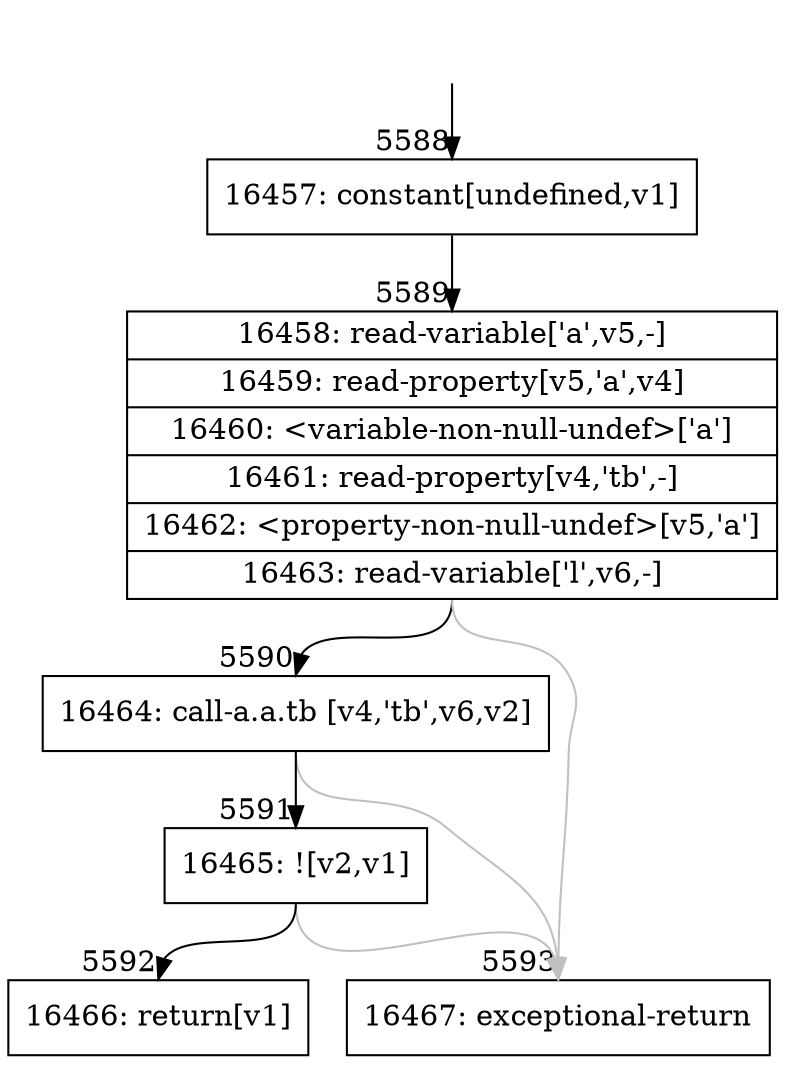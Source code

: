 digraph {
rankdir="TD"
BB_entry460[shape=none,label=""];
BB_entry460 -> BB5588 [tailport=s, headport=n, headlabel="    5588"]
BB5588 [shape=record label="{16457: constant[undefined,v1]}" ] 
BB5588 -> BB5589 [tailport=s, headport=n, headlabel="      5589"]
BB5589 [shape=record label="{16458: read-variable['a',v5,-]|16459: read-property[v5,'a',v4]|16460: \<variable-non-null-undef\>['a']|16461: read-property[v4,'tb',-]|16462: \<property-non-null-undef\>[v5,'a']|16463: read-variable['l',v6,-]}" ] 
BB5589 -> BB5590 [tailport=s, headport=n, headlabel="      5590"]
BB5589 -> BB5593 [tailport=s, headport=n, color=gray, headlabel="      5593"]
BB5590 [shape=record label="{16464: call-a.a.tb [v4,'tb',v6,v2]}" ] 
BB5590 -> BB5591 [tailport=s, headport=n, headlabel="      5591"]
BB5590 -> BB5593 [tailport=s, headport=n, color=gray]
BB5591 [shape=record label="{16465: ![v2,v1]}" ] 
BB5591 -> BB5592 [tailport=s, headport=n, headlabel="      5592"]
BB5591 -> BB5593 [tailport=s, headport=n, color=gray]
BB5592 [shape=record label="{16466: return[v1]}" ] 
BB5593 [shape=record label="{16467: exceptional-return}" ] 
}
